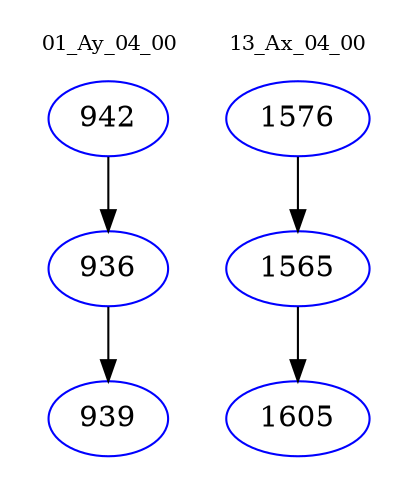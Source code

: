 digraph{
subgraph cluster_0 {
color = white
label = "01_Ay_04_00";
fontsize=10;
T0_942 [label="942", color="blue"]
T0_942 -> T0_936 [color="black"]
T0_936 [label="936", color="blue"]
T0_936 -> T0_939 [color="black"]
T0_939 [label="939", color="blue"]
}
subgraph cluster_1 {
color = white
label = "13_Ax_04_00";
fontsize=10;
T1_1576 [label="1576", color="blue"]
T1_1576 -> T1_1565 [color="black"]
T1_1565 [label="1565", color="blue"]
T1_1565 -> T1_1605 [color="black"]
T1_1605 [label="1605", color="blue"]
}
}
